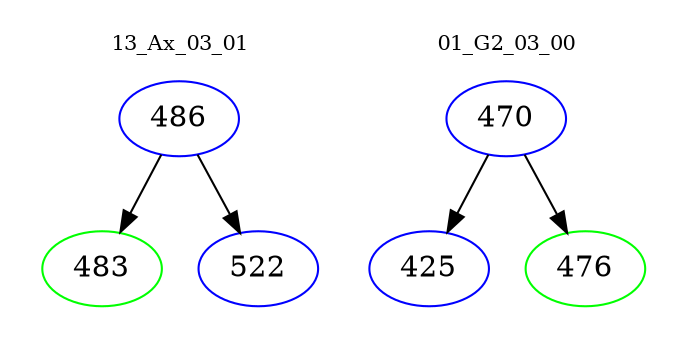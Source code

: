digraph{
subgraph cluster_0 {
color = white
label = "13_Ax_03_01";
fontsize=10;
T0_486 [label="486", color="blue"]
T0_486 -> T0_483 [color="black"]
T0_483 [label="483", color="green"]
T0_486 -> T0_522 [color="black"]
T0_522 [label="522", color="blue"]
}
subgraph cluster_1 {
color = white
label = "01_G2_03_00";
fontsize=10;
T1_470 [label="470", color="blue"]
T1_470 -> T1_425 [color="black"]
T1_425 [label="425", color="blue"]
T1_470 -> T1_476 [color="black"]
T1_476 [label="476", color="green"]
}
}
